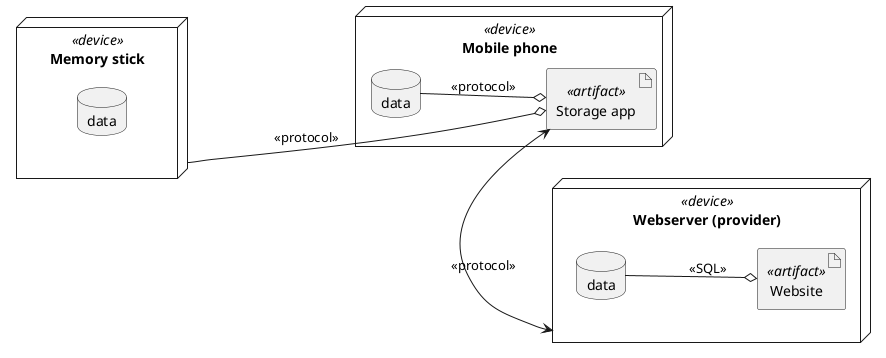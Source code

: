 @startuml
left to right direction




node "Mobile phone" as mobilePhone <<device>>{

database data as dbMobilePhone
artifact "Storage app" as app  <<artifact>>
dbMobilePhone --o app : <<protocol>>

}

node "Memory stick" as memoryStick <<device>>{

database data as dbMemoryStick

}

node "Webserver (provider)" as webserver <<device>>{

database data as dbWebserver

artifact "Website" as web  <<artifact>>

dbWebserver--o web : <<SQL>>

}


memoryStick ----o app : <<protocol>>
webserver <--right-> app : <<protocol>>

@enduml